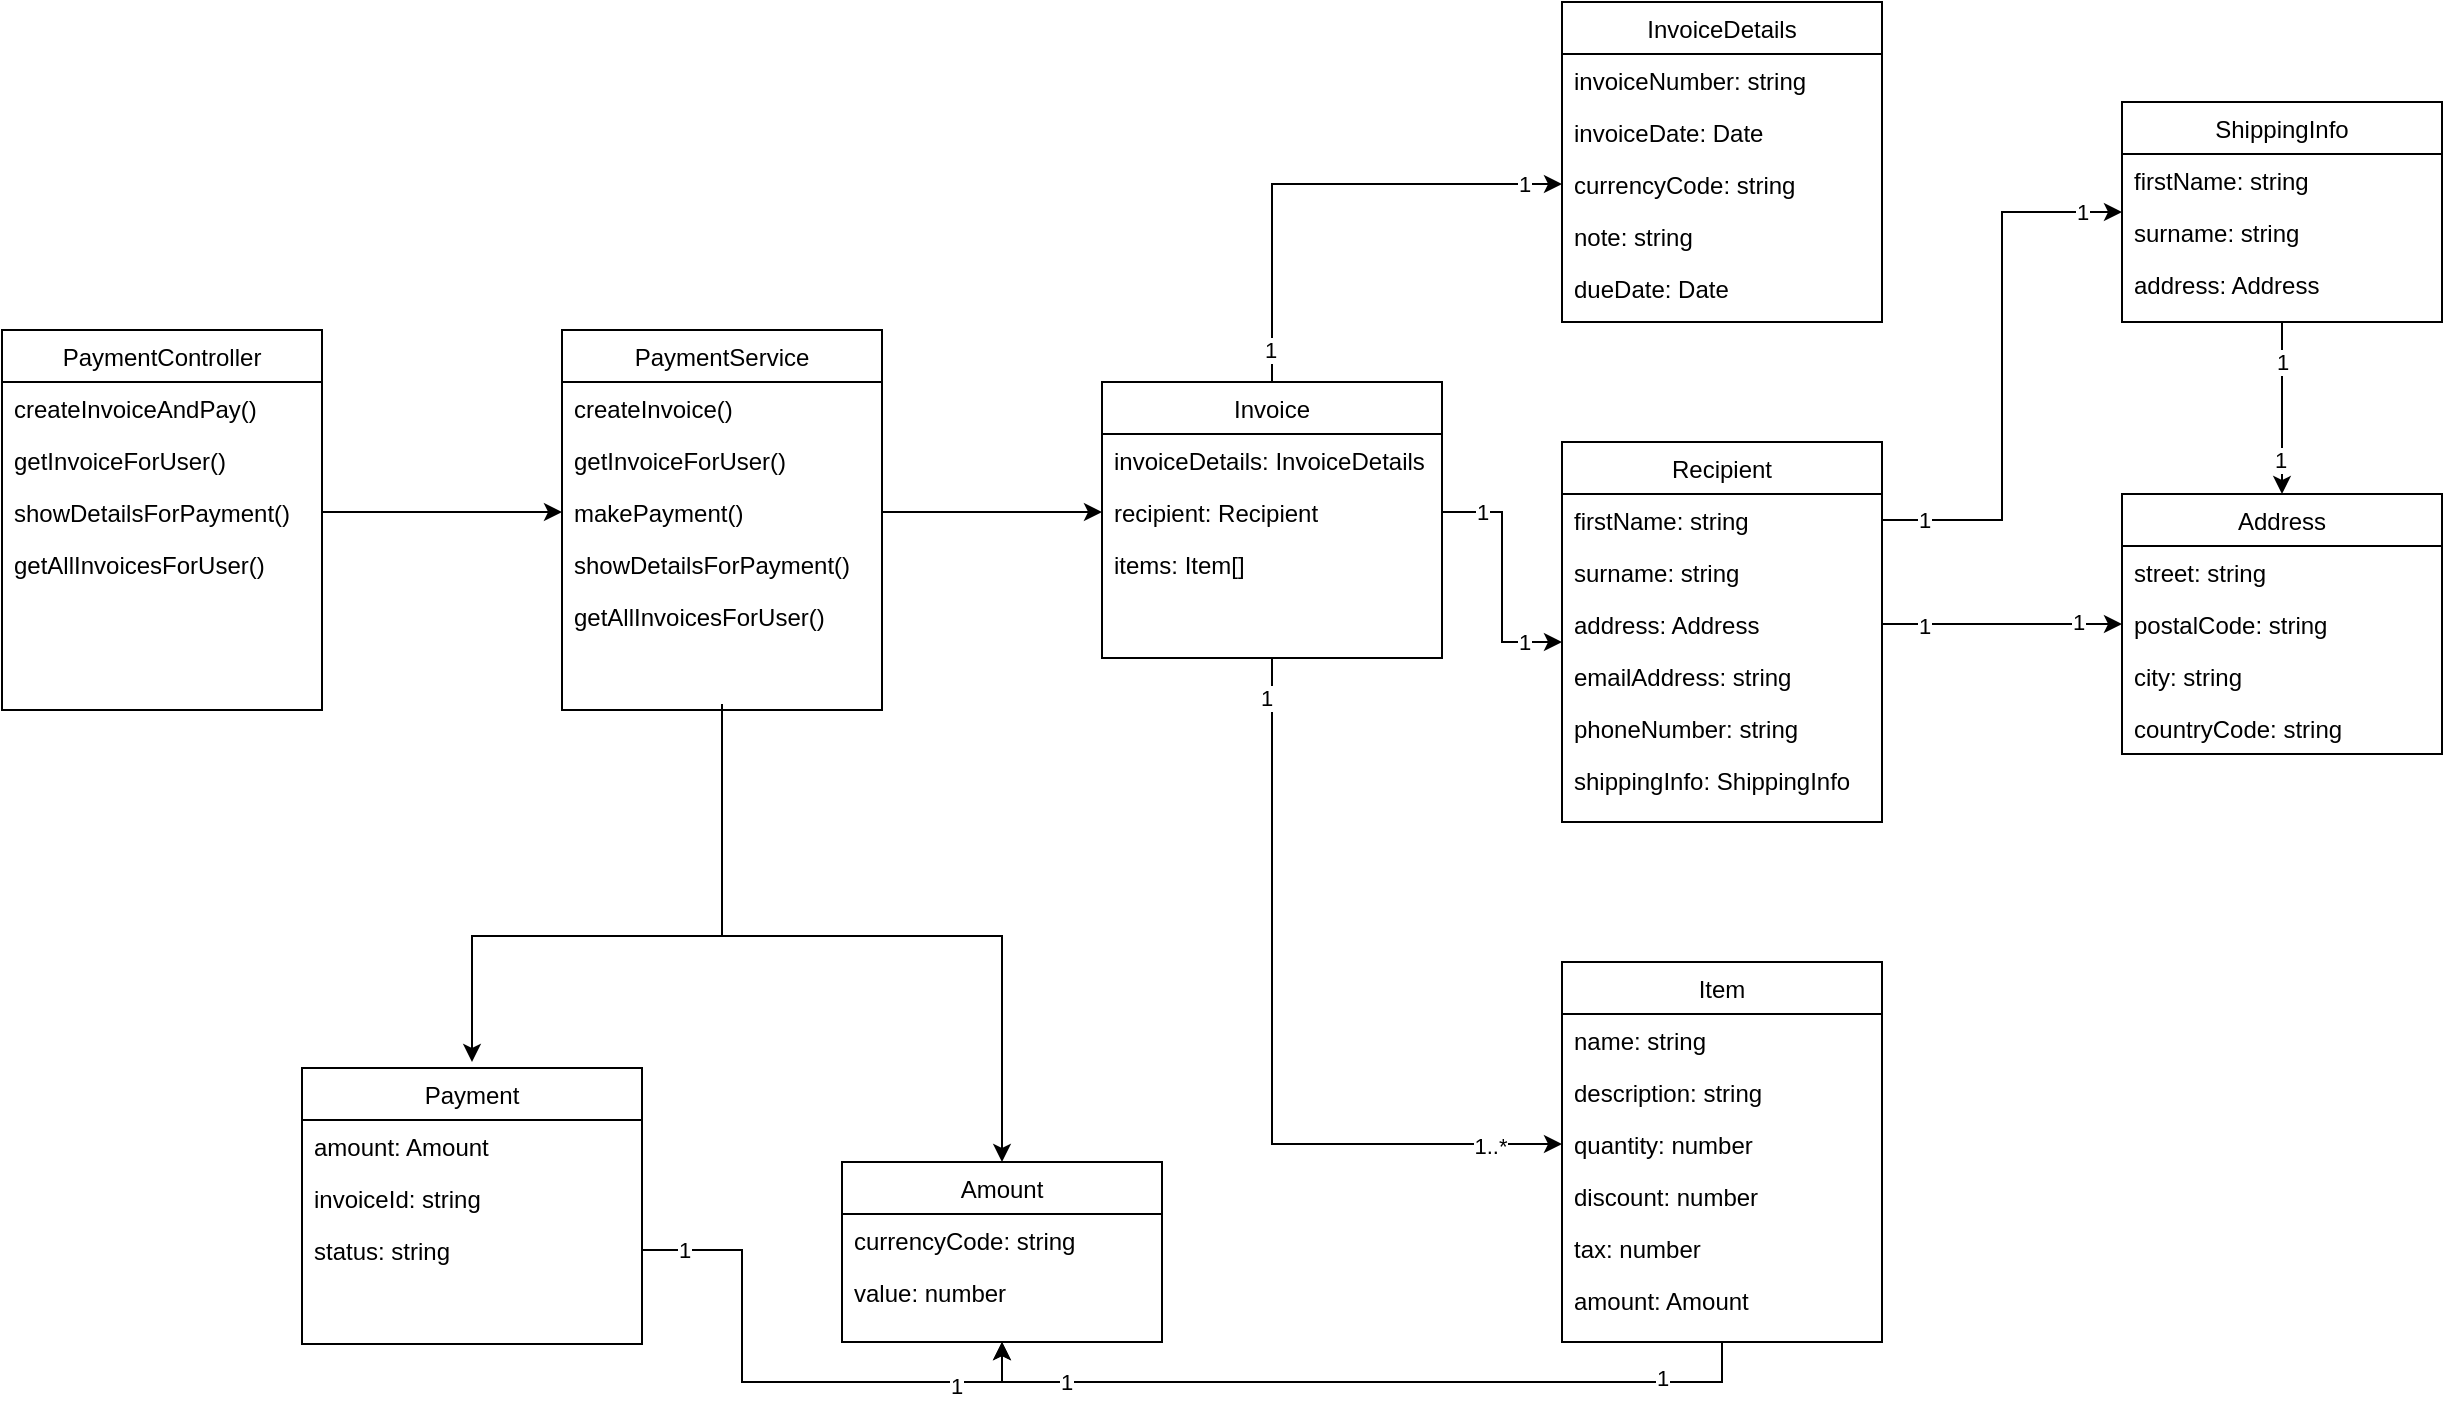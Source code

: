 <mxfile version="14.7.3" type="device"><diagram id="C5RBs43oDa-KdzZeNtuy" name="Page-1"><mxGraphModel dx="1335" dy="832" grid="1" gridSize="10" guides="1" tooltips="1" connect="1" arrows="1" fold="1" page="1" pageScale="1" pageWidth="827" pageHeight="1169" math="0" shadow="0"><root><mxCell id="WIyWlLk6GJQsqaUBKTNV-0"/><mxCell id="WIyWlLk6GJQsqaUBKTNV-1" parent="WIyWlLk6GJQsqaUBKTNV-0"/><mxCell id="WCDKkUK5zwyl-wWOI_gd-35" style="edgeStyle=orthogonalEdgeStyle;rounded=0;orthogonalLoop=1;jettySize=auto;html=1;entryX=0;entryY=0.5;entryDx=0;entryDy=0;" edge="1" parent="WIyWlLk6GJQsqaUBKTNV-1" source="zkfFHV4jXpPFQw0GAbJ--0" target="WCDKkUK5zwyl-wWOI_gd-3"><mxGeometry relative="1" as="geometry"/></mxCell><mxCell id="WCDKkUK5zwyl-wWOI_gd-36" value="1" style="edgeLabel;html=1;align=center;verticalAlign=middle;resizable=0;points=[];" vertex="1" connectable="0" parent="WCDKkUK5zwyl-wWOI_gd-35"><mxGeometry x="-0.869" y="1" relative="1" as="geometry"><mxPoint as="offset"/></mxGeometry></mxCell><mxCell id="WCDKkUK5zwyl-wWOI_gd-37" value="1" style="edgeLabel;html=1;align=center;verticalAlign=middle;resizable=0;points=[];" vertex="1" connectable="0" parent="WCDKkUK5zwyl-wWOI_gd-35"><mxGeometry x="0.844" relative="1" as="geometry"><mxPoint as="offset"/></mxGeometry></mxCell><mxCell id="WCDKkUK5zwyl-wWOI_gd-40" style="edgeStyle=orthogonalEdgeStyle;rounded=0;orthogonalLoop=1;jettySize=auto;html=1;entryX=0;entryY=0.5;entryDx=0;entryDy=0;" edge="1" parent="WIyWlLk6GJQsqaUBKTNV-1" source="zkfFHV4jXpPFQw0GAbJ--0" target="WCDKkUK5zwyl-wWOI_gd-27"><mxGeometry relative="1" as="geometry"/></mxCell><mxCell id="WCDKkUK5zwyl-wWOI_gd-41" value="1" style="edgeLabel;html=1;align=center;verticalAlign=middle;resizable=0;points=[];" vertex="1" connectable="0" parent="WCDKkUK5zwyl-wWOI_gd-40"><mxGeometry x="-0.898" y="-3" relative="1" as="geometry"><mxPoint as="offset"/></mxGeometry></mxCell><mxCell id="WCDKkUK5zwyl-wWOI_gd-42" value="1..*" style="edgeLabel;html=1;align=center;verticalAlign=middle;resizable=0;points=[];" vertex="1" connectable="0" parent="WCDKkUK5zwyl-wWOI_gd-40"><mxGeometry x="0.813" y="-1" relative="1" as="geometry"><mxPoint as="offset"/></mxGeometry></mxCell><mxCell id="zkfFHV4jXpPFQw0GAbJ--0" value="Invoice" style="swimlane;fontStyle=0;align=center;verticalAlign=top;childLayout=stackLayout;horizontal=1;startSize=26;horizontalStack=0;resizeParent=1;resizeLast=0;collapsible=1;marginBottom=0;rounded=0;shadow=0;strokeWidth=1;" parent="WIyWlLk6GJQsqaUBKTNV-1" vertex="1"><mxGeometry x="610" y="280" width="170" height="138" as="geometry"><mxRectangle x="230" y="140" width="160" height="26" as="alternateBounds"/></mxGeometry></mxCell><mxCell id="zkfFHV4jXpPFQw0GAbJ--1" value="invoiceDetails: InvoiceDetails" style="text;align=left;verticalAlign=top;spacingLeft=4;spacingRight=4;overflow=hidden;rotatable=0;points=[[0,0.5],[1,0.5]];portConstraint=eastwest;" parent="zkfFHV4jXpPFQw0GAbJ--0" vertex="1"><mxGeometry y="26" width="170" height="26" as="geometry"/></mxCell><mxCell id="zkfFHV4jXpPFQw0GAbJ--2" value="recipient: Recipient" style="text;align=left;verticalAlign=top;spacingLeft=4;spacingRight=4;overflow=hidden;rotatable=0;points=[[0,0.5],[1,0.5]];portConstraint=eastwest;rounded=0;shadow=0;html=0;" parent="zkfFHV4jXpPFQw0GAbJ--0" vertex="1"><mxGeometry y="52" width="170" height="26" as="geometry"/></mxCell><mxCell id="zkfFHV4jXpPFQw0GAbJ--3" value="items: Item[]" style="text;align=left;verticalAlign=top;spacingLeft=4;spacingRight=4;overflow=hidden;rotatable=0;points=[[0,0.5],[1,0.5]];portConstraint=eastwest;rounded=0;shadow=0;html=0;" parent="zkfFHV4jXpPFQw0GAbJ--0" vertex="1"><mxGeometry y="78" width="170" height="26" as="geometry"/></mxCell><mxCell id="zkfFHV4jXpPFQw0GAbJ--13" value="InvoiceDetails&#10;" style="swimlane;fontStyle=0;align=center;verticalAlign=top;childLayout=stackLayout;horizontal=1;startSize=26;horizontalStack=0;resizeParent=1;resizeLast=0;collapsible=1;marginBottom=0;rounded=0;shadow=0;strokeWidth=1;" parent="WIyWlLk6GJQsqaUBKTNV-1" vertex="1"><mxGeometry x="840" y="90" width="160" height="160" as="geometry"><mxRectangle x="340" y="380" width="170" height="26" as="alternateBounds"/></mxGeometry></mxCell><mxCell id="zkfFHV4jXpPFQw0GAbJ--14" value="invoiceNumber: string" style="text;align=left;verticalAlign=top;spacingLeft=4;spacingRight=4;overflow=hidden;rotatable=0;points=[[0,0.5],[1,0.5]];portConstraint=eastwest;" parent="zkfFHV4jXpPFQw0GAbJ--13" vertex="1"><mxGeometry y="26" width="160" height="26" as="geometry"/></mxCell><mxCell id="WCDKkUK5zwyl-wWOI_gd-2" value="invoiceDate: Date" style="text;align=left;verticalAlign=top;spacingLeft=4;spacingRight=4;overflow=hidden;rotatable=0;points=[[0,0.5],[1,0.5]];portConstraint=eastwest;" vertex="1" parent="zkfFHV4jXpPFQw0GAbJ--13"><mxGeometry y="52" width="160" height="26" as="geometry"/></mxCell><mxCell id="WCDKkUK5zwyl-wWOI_gd-3" value="currencyCode: string" style="text;align=left;verticalAlign=top;spacingLeft=4;spacingRight=4;overflow=hidden;rotatable=0;points=[[0,0.5],[1,0.5]];portConstraint=eastwest;" vertex="1" parent="zkfFHV4jXpPFQw0GAbJ--13"><mxGeometry y="78" width="160" height="26" as="geometry"/></mxCell><mxCell id="WCDKkUK5zwyl-wWOI_gd-4" value="note: string" style="text;align=left;verticalAlign=top;spacingLeft=4;spacingRight=4;overflow=hidden;rotatable=0;points=[[0,0.5],[1,0.5]];portConstraint=eastwest;" vertex="1" parent="zkfFHV4jXpPFQw0GAbJ--13"><mxGeometry y="104" width="160" height="26" as="geometry"/></mxCell><mxCell id="WCDKkUK5zwyl-wWOI_gd-5" value="dueDate: Date" style="text;align=left;verticalAlign=top;spacingLeft=4;spacingRight=4;overflow=hidden;rotatable=0;points=[[0,0.5],[1,0.5]];portConstraint=eastwest;" vertex="1" parent="zkfFHV4jXpPFQw0GAbJ--13"><mxGeometry y="130" width="160" height="26" as="geometry"/></mxCell><mxCell id="WCDKkUK5zwyl-wWOI_gd-49" value="1" style="edgeStyle=orthogonalEdgeStyle;rounded=0;orthogonalLoop=1;jettySize=auto;html=1;entryX=0;entryY=0.5;entryDx=0;entryDy=0;exitX=1;exitY=0.5;exitDx=0;exitDy=0;" edge="1" parent="WIyWlLk6GJQsqaUBKTNV-1" source="WCDKkUK5zwyl-wWOI_gd-7" target="WCDKkUK5zwyl-wWOI_gd-19"><mxGeometry x="0.854" relative="1" as="geometry"><mxPoint as="offset"/></mxGeometry></mxCell><mxCell id="WCDKkUK5zwyl-wWOI_gd-50" value="1" style="edgeLabel;html=1;align=center;verticalAlign=middle;resizable=0;points=[];" vertex="1" connectable="0" parent="WCDKkUK5zwyl-wWOI_gd-49"><mxGeometry x="-0.852" relative="1" as="geometry"><mxPoint as="offset"/></mxGeometry></mxCell><mxCell id="WCDKkUK5zwyl-wWOI_gd-6" value="Recipient" style="swimlane;fontStyle=0;align=center;verticalAlign=top;childLayout=stackLayout;horizontal=1;startSize=26;horizontalStack=0;resizeParent=1;resizeLast=0;collapsible=1;marginBottom=0;rounded=0;shadow=0;strokeWidth=1;" vertex="1" parent="WIyWlLk6GJQsqaUBKTNV-1"><mxGeometry x="840" y="310" width="160" height="190" as="geometry"><mxRectangle x="340" y="380" width="170" height="26" as="alternateBounds"/></mxGeometry></mxCell><mxCell id="WCDKkUK5zwyl-wWOI_gd-7" value="firstName: string" style="text;align=left;verticalAlign=top;spacingLeft=4;spacingRight=4;overflow=hidden;rotatable=0;points=[[0,0.5],[1,0.5]];portConstraint=eastwest;" vertex="1" parent="WCDKkUK5zwyl-wWOI_gd-6"><mxGeometry y="26" width="160" height="26" as="geometry"/></mxCell><mxCell id="WCDKkUK5zwyl-wWOI_gd-8" value="surname: string" style="text;align=left;verticalAlign=top;spacingLeft=4;spacingRight=4;overflow=hidden;rotatable=0;points=[[0,0.5],[1,0.5]];portConstraint=eastwest;" vertex="1" parent="WCDKkUK5zwyl-wWOI_gd-6"><mxGeometry y="52" width="160" height="26" as="geometry"/></mxCell><mxCell id="WCDKkUK5zwyl-wWOI_gd-9" value="address: Address" style="text;align=left;verticalAlign=top;spacingLeft=4;spacingRight=4;overflow=hidden;rotatable=0;points=[[0,0.5],[1,0.5]];portConstraint=eastwest;" vertex="1" parent="WCDKkUK5zwyl-wWOI_gd-6"><mxGeometry y="78" width="160" height="26" as="geometry"/></mxCell><mxCell id="WCDKkUK5zwyl-wWOI_gd-10" value="emailAddress: string" style="text;align=left;verticalAlign=top;spacingLeft=4;spacingRight=4;overflow=hidden;rotatable=0;points=[[0,0.5],[1,0.5]];portConstraint=eastwest;" vertex="1" parent="WCDKkUK5zwyl-wWOI_gd-6"><mxGeometry y="104" width="160" height="26" as="geometry"/></mxCell><mxCell id="WCDKkUK5zwyl-wWOI_gd-11" value="phoneNumber: string" style="text;align=left;verticalAlign=top;spacingLeft=4;spacingRight=4;overflow=hidden;rotatable=0;points=[[0,0.5],[1,0.5]];portConstraint=eastwest;" vertex="1" parent="WCDKkUK5zwyl-wWOI_gd-6"><mxGeometry y="130" width="160" height="26" as="geometry"/></mxCell><mxCell id="WCDKkUK5zwyl-wWOI_gd-18" value="shippingInfo: ShippingInfo" style="text;align=left;verticalAlign=top;spacingLeft=4;spacingRight=4;overflow=hidden;rotatable=0;points=[[0,0.5],[1,0.5]];portConstraint=eastwest;" vertex="1" parent="WCDKkUK5zwyl-wWOI_gd-6"><mxGeometry y="156" width="160" height="26" as="geometry"/></mxCell><mxCell id="WCDKkUK5zwyl-wWOI_gd-12" value="Address" style="swimlane;fontStyle=0;align=center;verticalAlign=top;childLayout=stackLayout;horizontal=1;startSize=26;horizontalStack=0;resizeParent=1;resizeLast=0;collapsible=1;marginBottom=0;rounded=0;shadow=0;strokeWidth=1;" vertex="1" parent="WIyWlLk6GJQsqaUBKTNV-1"><mxGeometry x="1120" y="336" width="160" height="130" as="geometry"><mxRectangle x="340" y="380" width="170" height="26" as="alternateBounds"/></mxGeometry></mxCell><mxCell id="WCDKkUK5zwyl-wWOI_gd-13" value="street: string" style="text;align=left;verticalAlign=top;spacingLeft=4;spacingRight=4;overflow=hidden;rotatable=0;points=[[0,0.5],[1,0.5]];portConstraint=eastwest;" vertex="1" parent="WCDKkUK5zwyl-wWOI_gd-12"><mxGeometry y="26" width="160" height="26" as="geometry"/></mxCell><mxCell id="WCDKkUK5zwyl-wWOI_gd-14" value="postalCode: string" style="text;align=left;verticalAlign=top;spacingLeft=4;spacingRight=4;overflow=hidden;rotatable=0;points=[[0,0.5],[1,0.5]];portConstraint=eastwest;" vertex="1" parent="WCDKkUK5zwyl-wWOI_gd-12"><mxGeometry y="52" width="160" height="26" as="geometry"/></mxCell><mxCell id="WCDKkUK5zwyl-wWOI_gd-15" value="city: string" style="text;align=left;verticalAlign=top;spacingLeft=4;spacingRight=4;overflow=hidden;rotatable=0;points=[[0,0.5],[1,0.5]];portConstraint=eastwest;" vertex="1" parent="WCDKkUK5zwyl-wWOI_gd-12"><mxGeometry y="78" width="160" height="26" as="geometry"/></mxCell><mxCell id="WCDKkUK5zwyl-wWOI_gd-16" value="countryCode: string" style="text;align=left;verticalAlign=top;spacingLeft=4;spacingRight=4;overflow=hidden;rotatable=0;points=[[0,0.5],[1,0.5]];portConstraint=eastwest;" vertex="1" parent="WCDKkUK5zwyl-wWOI_gd-12"><mxGeometry y="104" width="160" height="26" as="geometry"/></mxCell><mxCell id="WCDKkUK5zwyl-wWOI_gd-53" value="1" style="edgeStyle=orthogonalEdgeStyle;rounded=0;orthogonalLoop=1;jettySize=auto;html=1;entryX=0.5;entryY=0;entryDx=0;entryDy=0;" edge="1" parent="WIyWlLk6GJQsqaUBKTNV-1" source="WCDKkUK5zwyl-wWOI_gd-19" target="WCDKkUK5zwyl-wWOI_gd-12"><mxGeometry x="-0.535" relative="1" as="geometry"><mxPoint as="offset"/></mxGeometry></mxCell><mxCell id="WCDKkUK5zwyl-wWOI_gd-55" value="1" style="edgeLabel;html=1;align=center;verticalAlign=middle;resizable=0;points=[];" vertex="1" connectable="0" parent="WCDKkUK5zwyl-wWOI_gd-53"><mxGeometry x="0.598" y="-1" relative="1" as="geometry"><mxPoint as="offset"/></mxGeometry></mxCell><mxCell id="WCDKkUK5zwyl-wWOI_gd-19" value="ShippingInfo" style="swimlane;fontStyle=0;align=center;verticalAlign=top;childLayout=stackLayout;horizontal=1;startSize=26;horizontalStack=0;resizeParent=1;resizeLast=0;collapsible=1;marginBottom=0;rounded=0;shadow=0;strokeWidth=1;" vertex="1" parent="WIyWlLk6GJQsqaUBKTNV-1"><mxGeometry x="1120" y="140" width="160" height="110" as="geometry"><mxRectangle x="340" y="380" width="170" height="26" as="alternateBounds"/></mxGeometry></mxCell><mxCell id="WCDKkUK5zwyl-wWOI_gd-20" value="firstName: string" style="text;align=left;verticalAlign=top;spacingLeft=4;spacingRight=4;overflow=hidden;rotatable=0;points=[[0,0.5],[1,0.5]];portConstraint=eastwest;" vertex="1" parent="WCDKkUK5zwyl-wWOI_gd-19"><mxGeometry y="26" width="160" height="26" as="geometry"/></mxCell><mxCell id="WCDKkUK5zwyl-wWOI_gd-21" value="surname: string" style="text;align=left;verticalAlign=top;spacingLeft=4;spacingRight=4;overflow=hidden;rotatable=0;points=[[0,0.5],[1,0.5]];portConstraint=eastwest;" vertex="1" parent="WCDKkUK5zwyl-wWOI_gd-19"><mxGeometry y="52" width="160" height="26" as="geometry"/></mxCell><mxCell id="WCDKkUK5zwyl-wWOI_gd-22" value="address: Address" style="text;align=left;verticalAlign=top;spacingLeft=4;spacingRight=4;overflow=hidden;rotatable=0;points=[[0,0.5],[1,0.5]];portConstraint=eastwest;" vertex="1" parent="WCDKkUK5zwyl-wWOI_gd-19"><mxGeometry y="78" width="160" height="26" as="geometry"/></mxCell><mxCell id="WCDKkUK5zwyl-wWOI_gd-74" style="edgeStyle=orthogonalEdgeStyle;rounded=0;orthogonalLoop=1;jettySize=auto;html=1;entryX=0.5;entryY=1;entryDx=0;entryDy=0;exitX=0.5;exitY=1;exitDx=0;exitDy=0;" edge="1" parent="WIyWlLk6GJQsqaUBKTNV-1" source="WCDKkUK5zwyl-wWOI_gd-24" target="WCDKkUK5zwyl-wWOI_gd-31"><mxGeometry relative="1" as="geometry"/></mxCell><mxCell id="WCDKkUK5zwyl-wWOI_gd-75" value="1" style="edgeLabel;html=1;align=center;verticalAlign=middle;resizable=0;points=[];" vertex="1" connectable="0" parent="WCDKkUK5zwyl-wWOI_gd-74"><mxGeometry x="-0.75" y="-2" relative="1" as="geometry"><mxPoint as="offset"/></mxGeometry></mxCell><mxCell id="WCDKkUK5zwyl-wWOI_gd-76" value="1" style="edgeLabel;html=1;align=center;verticalAlign=middle;resizable=0;points=[];" vertex="1" connectable="0" parent="WCDKkUK5zwyl-wWOI_gd-74"><mxGeometry x="0.74" relative="1" as="geometry"><mxPoint as="offset"/></mxGeometry></mxCell><mxCell id="WCDKkUK5zwyl-wWOI_gd-24" value="Item" style="swimlane;fontStyle=0;align=center;verticalAlign=top;childLayout=stackLayout;horizontal=1;startSize=26;horizontalStack=0;resizeParent=1;resizeLast=0;collapsible=1;marginBottom=0;rounded=0;shadow=0;strokeWidth=1;" vertex="1" parent="WIyWlLk6GJQsqaUBKTNV-1"><mxGeometry x="840" y="570" width="160" height="190" as="geometry"><mxRectangle x="340" y="380" width="170" height="26" as="alternateBounds"/></mxGeometry></mxCell><mxCell id="WCDKkUK5zwyl-wWOI_gd-25" value="name: string" style="text;align=left;verticalAlign=top;spacingLeft=4;spacingRight=4;overflow=hidden;rotatable=0;points=[[0,0.5],[1,0.5]];portConstraint=eastwest;" vertex="1" parent="WCDKkUK5zwyl-wWOI_gd-24"><mxGeometry y="26" width="160" height="26" as="geometry"/></mxCell><mxCell id="WCDKkUK5zwyl-wWOI_gd-26" value="description: string" style="text;align=left;verticalAlign=top;spacingLeft=4;spacingRight=4;overflow=hidden;rotatable=0;points=[[0,0.5],[1,0.5]];portConstraint=eastwest;" vertex="1" parent="WCDKkUK5zwyl-wWOI_gd-24"><mxGeometry y="52" width="160" height="26" as="geometry"/></mxCell><mxCell id="WCDKkUK5zwyl-wWOI_gd-27" value="quantity: number" style="text;align=left;verticalAlign=top;spacingLeft=4;spacingRight=4;overflow=hidden;rotatable=0;points=[[0,0.5],[1,0.5]];portConstraint=eastwest;" vertex="1" parent="WCDKkUK5zwyl-wWOI_gd-24"><mxGeometry y="78" width="160" height="26" as="geometry"/></mxCell><mxCell id="WCDKkUK5zwyl-wWOI_gd-28" value="discount: number" style="text;align=left;verticalAlign=top;spacingLeft=4;spacingRight=4;overflow=hidden;rotatable=0;points=[[0,0.5],[1,0.5]];portConstraint=eastwest;" vertex="1" parent="WCDKkUK5zwyl-wWOI_gd-24"><mxGeometry y="104" width="160" height="26" as="geometry"/></mxCell><mxCell id="WCDKkUK5zwyl-wWOI_gd-29" value="tax: number" style="text;align=left;verticalAlign=top;spacingLeft=4;spacingRight=4;overflow=hidden;rotatable=0;points=[[0,0.5],[1,0.5]];portConstraint=eastwest;" vertex="1" parent="WCDKkUK5zwyl-wWOI_gd-24"><mxGeometry y="130" width="160" height="26" as="geometry"/></mxCell><mxCell id="WCDKkUK5zwyl-wWOI_gd-30" value="amount: Amount" style="text;align=left;verticalAlign=top;spacingLeft=4;spacingRight=4;overflow=hidden;rotatable=0;points=[[0,0.5],[1,0.5]];portConstraint=eastwest;" vertex="1" parent="WCDKkUK5zwyl-wWOI_gd-24"><mxGeometry y="156" width="160" height="26" as="geometry"/></mxCell><mxCell id="WCDKkUK5zwyl-wWOI_gd-31" value="Amount" style="swimlane;fontStyle=0;align=center;verticalAlign=top;childLayout=stackLayout;horizontal=1;startSize=26;horizontalStack=0;resizeParent=1;resizeLast=0;collapsible=1;marginBottom=0;rounded=0;shadow=0;strokeWidth=1;" vertex="1" parent="WIyWlLk6GJQsqaUBKTNV-1"><mxGeometry x="480" y="670" width="160" height="90" as="geometry"><mxRectangle x="340" y="380" width="170" height="26" as="alternateBounds"/></mxGeometry></mxCell><mxCell id="WCDKkUK5zwyl-wWOI_gd-32" value="currencyCode: string" style="text;align=left;verticalAlign=top;spacingLeft=4;spacingRight=4;overflow=hidden;rotatable=0;points=[[0,0.5],[1,0.5]];portConstraint=eastwest;" vertex="1" parent="WCDKkUK5zwyl-wWOI_gd-31"><mxGeometry y="26" width="160" height="26" as="geometry"/></mxCell><mxCell id="WCDKkUK5zwyl-wWOI_gd-33" value="value: number" style="text;align=left;verticalAlign=top;spacingLeft=4;spacingRight=4;overflow=hidden;rotatable=0;points=[[0,0.5],[1,0.5]];portConstraint=eastwest;" vertex="1" parent="WCDKkUK5zwyl-wWOI_gd-31"><mxGeometry y="52" width="160" height="26" as="geometry"/></mxCell><mxCell id="WCDKkUK5zwyl-wWOI_gd-38" value="1" style="edgeStyle=orthogonalEdgeStyle;rounded=0;orthogonalLoop=1;jettySize=auto;html=1;entryX=0;entryY=0.846;entryDx=0;entryDy=0;entryPerimeter=0;" edge="1" parent="WIyWlLk6GJQsqaUBKTNV-1" source="zkfFHV4jXpPFQw0GAbJ--2" target="WCDKkUK5zwyl-wWOI_gd-9"><mxGeometry x="-0.68" relative="1" as="geometry"><mxPoint as="offset"/></mxGeometry></mxCell><mxCell id="WCDKkUK5zwyl-wWOI_gd-39" value="1" style="edgeLabel;html=1;align=center;verticalAlign=middle;resizable=0;points=[];" vertex="1" connectable="0" parent="WCDKkUK5zwyl-wWOI_gd-38"><mxGeometry x="0.684" relative="1" as="geometry"><mxPoint as="offset"/></mxGeometry></mxCell><mxCell id="WCDKkUK5zwyl-wWOI_gd-46" style="edgeStyle=orthogonalEdgeStyle;rounded=0;orthogonalLoop=1;jettySize=auto;html=1;entryX=0;entryY=0.5;entryDx=0;entryDy=0;" edge="1" parent="WIyWlLk6GJQsqaUBKTNV-1" source="WCDKkUK5zwyl-wWOI_gd-9" target="WCDKkUK5zwyl-wWOI_gd-12"><mxGeometry relative="1" as="geometry"/></mxCell><mxCell id="WCDKkUK5zwyl-wWOI_gd-47" value="1" style="edgeLabel;html=1;align=center;verticalAlign=middle;resizable=0;points=[];" vertex="1" connectable="0" parent="WCDKkUK5zwyl-wWOI_gd-46"><mxGeometry x="-0.661" y="-1" relative="1" as="geometry"><mxPoint as="offset"/></mxGeometry></mxCell><mxCell id="WCDKkUK5zwyl-wWOI_gd-48" value="1" style="edgeLabel;html=1;align=center;verticalAlign=middle;resizable=0;points=[];" vertex="1" connectable="0" parent="WCDKkUK5zwyl-wWOI_gd-46"><mxGeometry x="0.631" y="1" relative="1" as="geometry"><mxPoint as="offset"/></mxGeometry></mxCell><mxCell id="WCDKkUK5zwyl-wWOI_gd-56" value="PaymentController" style="swimlane;fontStyle=0;align=center;verticalAlign=top;childLayout=stackLayout;horizontal=1;startSize=26;horizontalStack=0;resizeParent=1;resizeLast=0;collapsible=1;marginBottom=0;rounded=0;shadow=0;strokeWidth=1;" vertex="1" parent="WIyWlLk6GJQsqaUBKTNV-1"><mxGeometry x="60" y="254" width="160" height="190" as="geometry"><mxRectangle x="340" y="380" width="170" height="26" as="alternateBounds"/></mxGeometry></mxCell><mxCell id="WCDKkUK5zwyl-wWOI_gd-57" value="createInvoiceAndPay()" style="text;align=left;verticalAlign=top;spacingLeft=4;spacingRight=4;overflow=hidden;rotatable=0;points=[[0,0.5],[1,0.5]];portConstraint=eastwest;" vertex="1" parent="WCDKkUK5zwyl-wWOI_gd-56"><mxGeometry y="26" width="160" height="26" as="geometry"/></mxCell><mxCell id="WCDKkUK5zwyl-wWOI_gd-58" value="getInvoiceForUser()" style="text;align=left;verticalAlign=top;spacingLeft=4;spacingRight=4;overflow=hidden;rotatable=0;points=[[0,0.5],[1,0.5]];portConstraint=eastwest;" vertex="1" parent="WCDKkUK5zwyl-wWOI_gd-56"><mxGeometry y="52" width="160" height="26" as="geometry"/></mxCell><mxCell id="WCDKkUK5zwyl-wWOI_gd-70" value="showDetailsForPayment()" style="text;align=left;verticalAlign=top;spacingLeft=4;spacingRight=4;overflow=hidden;rotatable=0;points=[[0,0.5],[1,0.5]];portConstraint=eastwest;" vertex="1" parent="WCDKkUK5zwyl-wWOI_gd-56"><mxGeometry y="78" width="160" height="26" as="geometry"/></mxCell><mxCell id="WCDKkUK5zwyl-wWOI_gd-78" value="getAllInvoicesForUser()" style="text;align=left;verticalAlign=top;spacingLeft=4;spacingRight=4;overflow=hidden;rotatable=0;points=[[0,0.5],[1,0.5]];portConstraint=eastwest;" vertex="1" parent="WCDKkUK5zwyl-wWOI_gd-56"><mxGeometry y="104" width="160" height="26" as="geometry"/></mxCell><mxCell id="WCDKkUK5zwyl-wWOI_gd-77" style="edgeStyle=orthogonalEdgeStyle;rounded=0;orthogonalLoop=1;jettySize=auto;html=1;entryX=0.5;entryY=0;entryDx=0;entryDy=0;" edge="1" parent="WIyWlLk6GJQsqaUBKTNV-1" source="WCDKkUK5zwyl-wWOI_gd-63" target="WCDKkUK5zwyl-wWOI_gd-31"><mxGeometry relative="1" as="geometry"/></mxCell><mxCell id="WCDKkUK5zwyl-wWOI_gd-85" style="edgeStyle=orthogonalEdgeStyle;rounded=0;orthogonalLoop=1;jettySize=auto;html=1;entryX=0.5;entryY=0;entryDx=0;entryDy=0;" edge="1" parent="WIyWlLk6GJQsqaUBKTNV-1"><mxGeometry relative="1" as="geometry"><mxPoint x="420" y="441" as="sourcePoint"/><mxPoint x="295" y="620" as="targetPoint"/><Array as="points"><mxPoint x="420" y="557"/><mxPoint x="295" y="557"/></Array></mxGeometry></mxCell><mxCell id="WCDKkUK5zwyl-wWOI_gd-63" value="PaymentService" style="swimlane;fontStyle=0;align=center;verticalAlign=top;childLayout=stackLayout;horizontal=1;startSize=26;horizontalStack=0;resizeParent=1;resizeLast=0;collapsible=1;marginBottom=0;rounded=0;shadow=0;strokeWidth=1;" vertex="1" parent="WIyWlLk6GJQsqaUBKTNV-1"><mxGeometry x="340" y="254" width="160" height="190" as="geometry"><mxRectangle x="340" y="380" width="170" height="26" as="alternateBounds"/></mxGeometry></mxCell><mxCell id="WCDKkUK5zwyl-wWOI_gd-64" value="createInvoice()" style="text;align=left;verticalAlign=top;spacingLeft=4;spacingRight=4;overflow=hidden;rotatable=0;points=[[0,0.5],[1,0.5]];portConstraint=eastwest;" vertex="1" parent="WCDKkUK5zwyl-wWOI_gd-63"><mxGeometry y="26" width="160" height="26" as="geometry"/></mxCell><mxCell id="WCDKkUK5zwyl-wWOI_gd-65" value="getInvoiceForUser()" style="text;align=left;verticalAlign=top;spacingLeft=4;spacingRight=4;overflow=hidden;rotatable=0;points=[[0,0.5],[1,0.5]];portConstraint=eastwest;" vertex="1" parent="WCDKkUK5zwyl-wWOI_gd-63"><mxGeometry y="52" width="160" height="26" as="geometry"/></mxCell><mxCell id="WCDKkUK5zwyl-wWOI_gd-66" value="makePayment()" style="text;align=left;verticalAlign=top;spacingLeft=4;spacingRight=4;overflow=hidden;rotatable=0;points=[[0,0.5],[1,0.5]];portConstraint=eastwest;" vertex="1" parent="WCDKkUK5zwyl-wWOI_gd-63"><mxGeometry y="78" width="160" height="26" as="geometry"/></mxCell><mxCell id="WCDKkUK5zwyl-wWOI_gd-71" value="showDetailsForPayment()" style="text;align=left;verticalAlign=top;spacingLeft=4;spacingRight=4;overflow=hidden;rotatable=0;points=[[0,0.5],[1,0.5]];portConstraint=eastwest;" vertex="1" parent="WCDKkUK5zwyl-wWOI_gd-63"><mxGeometry y="104" width="160" height="26" as="geometry"/></mxCell><mxCell id="WCDKkUK5zwyl-wWOI_gd-79" value="getAllInvoicesForUser()" style="text;align=left;verticalAlign=top;spacingLeft=4;spacingRight=4;overflow=hidden;rotatable=0;points=[[0,0.5],[1,0.5]];portConstraint=eastwest;" vertex="1" parent="WCDKkUK5zwyl-wWOI_gd-63"><mxGeometry y="130" width="160" height="26" as="geometry"/></mxCell><mxCell id="WCDKkUK5zwyl-wWOI_gd-72" style="edgeStyle=orthogonalEdgeStyle;rounded=0;orthogonalLoop=1;jettySize=auto;html=1;" edge="1" parent="WIyWlLk6GJQsqaUBKTNV-1" source="WCDKkUK5zwyl-wWOI_gd-70" target="WCDKkUK5zwyl-wWOI_gd-66"><mxGeometry relative="1" as="geometry"/></mxCell><mxCell id="WCDKkUK5zwyl-wWOI_gd-73" style="edgeStyle=orthogonalEdgeStyle;rounded=0;orthogonalLoop=1;jettySize=auto;html=1;entryX=0;entryY=0.5;entryDx=0;entryDy=0;" edge="1" parent="WIyWlLk6GJQsqaUBKTNV-1" source="WCDKkUK5zwyl-wWOI_gd-66" target="zkfFHV4jXpPFQw0GAbJ--2"><mxGeometry relative="1" as="geometry"/></mxCell><mxCell id="WCDKkUK5zwyl-wWOI_gd-80" value="Payment" style="swimlane;fontStyle=0;align=center;verticalAlign=top;childLayout=stackLayout;horizontal=1;startSize=26;horizontalStack=0;resizeParent=1;resizeLast=0;collapsible=1;marginBottom=0;rounded=0;shadow=0;strokeWidth=1;" vertex="1" parent="WIyWlLk6GJQsqaUBKTNV-1"><mxGeometry x="210" y="623" width="170" height="138" as="geometry"><mxRectangle x="230" y="140" width="160" height="26" as="alternateBounds"/></mxGeometry></mxCell><mxCell id="WCDKkUK5zwyl-wWOI_gd-81" value="amount: Amount" style="text;align=left;verticalAlign=top;spacingLeft=4;spacingRight=4;overflow=hidden;rotatable=0;points=[[0,0.5],[1,0.5]];portConstraint=eastwest;" vertex="1" parent="WCDKkUK5zwyl-wWOI_gd-80"><mxGeometry y="26" width="170" height="26" as="geometry"/></mxCell><mxCell id="WCDKkUK5zwyl-wWOI_gd-82" value="invoiceId: string" style="text;align=left;verticalAlign=top;spacingLeft=4;spacingRight=4;overflow=hidden;rotatable=0;points=[[0,0.5],[1,0.5]];portConstraint=eastwest;rounded=0;shadow=0;html=0;" vertex="1" parent="WCDKkUK5zwyl-wWOI_gd-80"><mxGeometry y="52" width="170" height="26" as="geometry"/></mxCell><mxCell id="WCDKkUK5zwyl-wWOI_gd-83" value="status: string" style="text;align=left;verticalAlign=top;spacingLeft=4;spacingRight=4;overflow=hidden;rotatable=0;points=[[0,0.5],[1,0.5]];portConstraint=eastwest;rounded=0;shadow=0;html=0;" vertex="1" parent="WCDKkUK5zwyl-wWOI_gd-80"><mxGeometry y="78" width="170" height="26" as="geometry"/></mxCell><mxCell id="WCDKkUK5zwyl-wWOI_gd-86" value="1" style="edgeStyle=orthogonalEdgeStyle;rounded=0;orthogonalLoop=1;jettySize=auto;html=1;entryX=0.5;entryY=1;entryDx=0;entryDy=0;" edge="1" parent="WIyWlLk6GJQsqaUBKTNV-1" source="WCDKkUK5zwyl-wWOI_gd-83" target="WCDKkUK5zwyl-wWOI_gd-31"><mxGeometry x="-0.846" relative="1" as="geometry"><mxPoint as="offset"/></mxGeometry></mxCell><mxCell id="WCDKkUK5zwyl-wWOI_gd-87" value="1" style="edgeLabel;html=1;align=center;verticalAlign=middle;resizable=0;points=[];" vertex="1" connectable="0" parent="WCDKkUK5zwyl-wWOI_gd-86"><mxGeometry x="0.676" y="-2" relative="1" as="geometry"><mxPoint as="offset"/></mxGeometry></mxCell></root></mxGraphModel></diagram></mxfile>